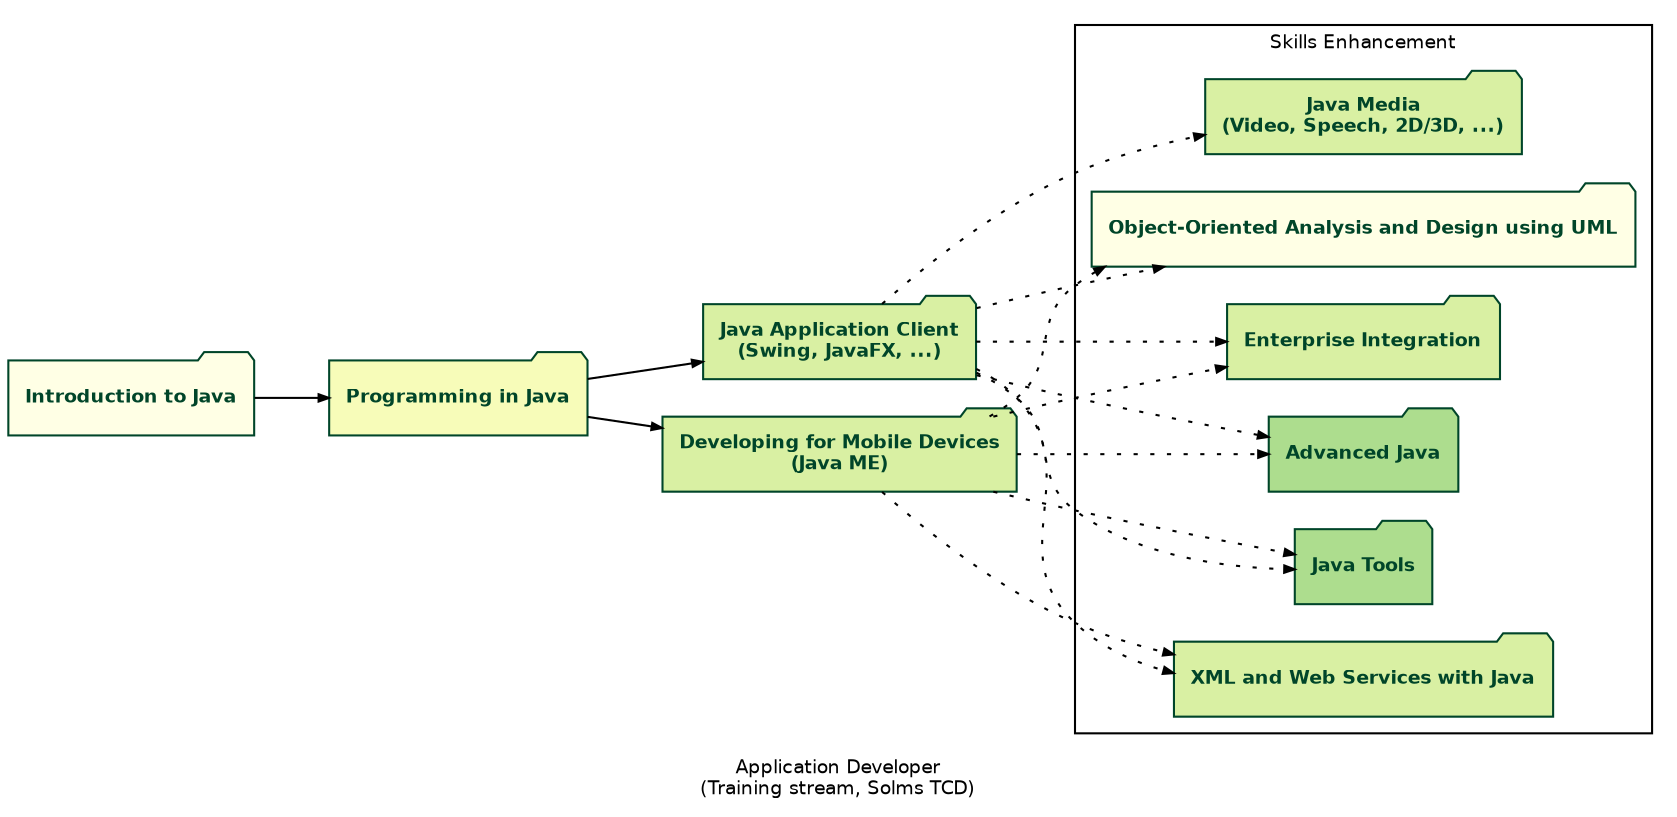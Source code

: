 digraph serviceContract
{
	label="Application Developer\n(Training stream, Solms TCD)";
	rankdir=LR;
	splines=true;
	fontname = "Bitstream Vera Sans"
    fontsize = 9
	node [fontname = "Bitstream Vera Sans Bold", fontsize = 9, colorscheme=ylgn9, fontcolor=9,shape=folder,style=filled,color=9]
    edge [fontname = "Bitstream Vera Sans",fontsize = 8, colorscheme=greys9, labelfloat=true, arrowsize=0.5]
    

	/* Stream Courses */	
	itj[label="Introduction to Java",fillcolor=1];
	pij[label="Programming in Java",fillcolor=2];
	jac[label="Java Application Client\n(Swing, JavaFX, ...)",fillcolor=3];
	jme[label="Developing for Mobile Devices\n(Java ME)",fillcolor=3];
    
    /* Dependencies */
    itj -> pij -> jac;
    pij -> jme;
    
    /* Skils Enhancements */
    subgraph clusterEnhancements
	{
		label="Skills Enhancement"
		jm[label="Java Media\n(Video, Speech, 2D/3D, ...)",fillcolor=3];
		aj[label="Advanced Java",fillcolor=4];
		jt[label="Java Tools",fillcolor=4];
		xwsj[label="XML and Web Services with Java",fillcolor=3];
		ooad[label="Object-Oriented Analysis and Design using UML",fillcolor=1];
		ei[label="Enterprise Integration",fillcolor=3];
	}
    {
    	edge[style=dotted]
	    jac -> jm;
	    jac -> jt;
	    jac -> aj;
	    jac -> ooad;
	    jac -> xwsj;
	    jac -> ei;

	    jme -> jt;
	    jme -> aj;
	    jme -> ooad;
	    jme -> xwsj;
	    jme -> ei;
    }
}